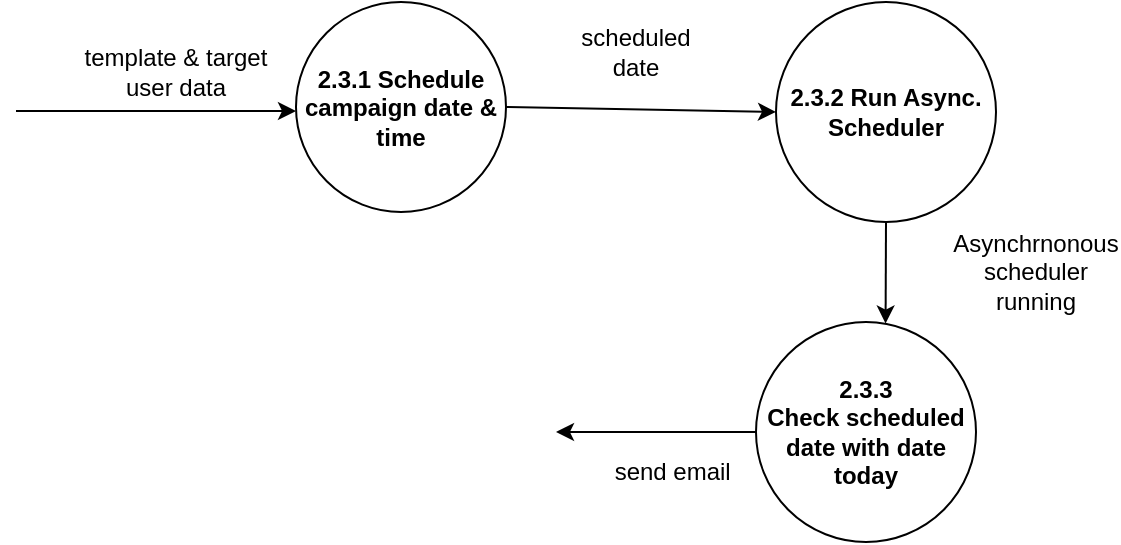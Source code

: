 <mxfile version="15.5.8" type="github">
  <diagram id="VWlvn-uSieDfxg0K5ib8" name="Page-1">
    <mxGraphModel dx="1019" dy="524" grid="1" gridSize="10" guides="1" tooltips="1" connect="1" arrows="1" fold="1" page="1" pageScale="1" pageWidth="850" pageHeight="1100" math="0" shadow="0">
      <root>
        <mxCell id="0" />
        <mxCell id="1" parent="0" />
        <mxCell id="hZBd1lbyZJ-XJKjYubNN-1" value="&lt;b&gt;2.3.1 Schedule campaign date &amp;amp; time&lt;/b&gt;" style="ellipse;whiteSpace=wrap;html=1;aspect=fixed;" vertex="1" parent="1">
          <mxGeometry x="320" y="160" width="105" height="105" as="geometry" />
        </mxCell>
        <mxCell id="hZBd1lbyZJ-XJKjYubNN-2" value="&lt;b&gt;2.3.2 Run Async. Scheduler&lt;/b&gt;" style="ellipse;whiteSpace=wrap;html=1;aspect=fixed;" vertex="1" parent="1">
          <mxGeometry x="560" y="160" width="110" height="110" as="geometry" />
        </mxCell>
        <mxCell id="hZBd1lbyZJ-XJKjYubNN-3" value="&lt;b&gt;2.3.3 &lt;br&gt;Check scheduled date with date today&lt;/b&gt;" style="ellipse;whiteSpace=wrap;html=1;aspect=fixed;" vertex="1" parent="1">
          <mxGeometry x="550" y="320" width="110" height="110" as="geometry" />
        </mxCell>
        <mxCell id="hZBd1lbyZJ-XJKjYubNN-4" value="" style="endArrow=classic;html=1;rounded=0;exitX=0;exitY=0.5;exitDx=0;exitDy=0;" edge="1" parent="1" source="hZBd1lbyZJ-XJKjYubNN-3">
          <mxGeometry width="50" height="50" relative="1" as="geometry">
            <mxPoint x="460" y="370" as="sourcePoint" />
            <mxPoint x="450" y="375" as="targetPoint" />
          </mxGeometry>
        </mxCell>
        <mxCell id="hZBd1lbyZJ-XJKjYubNN-5" value="" style="endArrow=classic;html=1;rounded=0;exitX=1;exitY=0.5;exitDx=0;exitDy=0;entryX=0;entryY=0.5;entryDx=0;entryDy=0;" edge="1" parent="1" source="hZBd1lbyZJ-XJKjYubNN-1" target="hZBd1lbyZJ-XJKjYubNN-2">
          <mxGeometry width="50" height="50" relative="1" as="geometry">
            <mxPoint x="450" y="180" as="sourcePoint" />
            <mxPoint x="500" y="130" as="targetPoint" />
          </mxGeometry>
        </mxCell>
        <mxCell id="hZBd1lbyZJ-XJKjYubNN-6" value="" style="endArrow=classic;html=1;rounded=0;" edge="1" parent="1">
          <mxGeometry width="50" height="50" relative="1" as="geometry">
            <mxPoint x="180" y="214.5" as="sourcePoint" />
            <mxPoint x="320" y="214.5" as="targetPoint" />
          </mxGeometry>
        </mxCell>
        <mxCell id="hZBd1lbyZJ-XJKjYubNN-7" value="" style="endArrow=classic;html=1;rounded=0;exitX=0.5;exitY=1;exitDx=0;exitDy=0;entryX=0.589;entryY=0.007;entryDx=0;entryDy=0;entryPerimeter=0;" edge="1" parent="1" source="hZBd1lbyZJ-XJKjYubNN-2" target="hZBd1lbyZJ-XJKjYubNN-3">
          <mxGeometry width="50" height="50" relative="1" as="geometry">
            <mxPoint x="520" y="330" as="sourcePoint" />
            <mxPoint x="598" y="321" as="targetPoint" />
          </mxGeometry>
        </mxCell>
        <mxCell id="hZBd1lbyZJ-XJKjYubNN-8" value="template &amp;amp; target user data" style="text;html=1;strokeColor=none;fillColor=none;align=center;verticalAlign=middle;whiteSpace=wrap;rounded=0;" vertex="1" parent="1">
          <mxGeometry x="210" y="180" width="100" height="30" as="geometry" />
        </mxCell>
        <mxCell id="hZBd1lbyZJ-XJKjYubNN-9" value="scheduled date" style="text;html=1;strokeColor=none;fillColor=none;align=center;verticalAlign=middle;whiteSpace=wrap;rounded=0;" vertex="1" parent="1">
          <mxGeometry x="450" y="160" width="80" height="50" as="geometry" />
        </mxCell>
        <mxCell id="hZBd1lbyZJ-XJKjYubNN-10" value="Asynchrnonous&lt;br&gt;scheduler running" style="text;html=1;strokeColor=none;fillColor=none;align=center;verticalAlign=middle;whiteSpace=wrap;rounded=0;" vertex="1" parent="1">
          <mxGeometry x="660" y="280" width="60" height="30" as="geometry" />
        </mxCell>
        <mxCell id="hZBd1lbyZJ-XJKjYubNN-11" value="send email&amp;nbsp;" style="text;html=1;strokeColor=none;fillColor=none;align=center;verticalAlign=middle;whiteSpace=wrap;rounded=0;" vertex="1" parent="1">
          <mxGeometry x="470" y="380" width="80" height="30" as="geometry" />
        </mxCell>
        <mxCell id="hZBd1lbyZJ-XJKjYubNN-14" style="edgeStyle=orthogonalEdgeStyle;rounded=0;orthogonalLoop=1;jettySize=auto;html=1;exitX=0.5;exitY=1;exitDx=0;exitDy=0;" edge="1" parent="1" source="hZBd1lbyZJ-XJKjYubNN-11" target="hZBd1lbyZJ-XJKjYubNN-11">
          <mxGeometry relative="1" as="geometry" />
        </mxCell>
      </root>
    </mxGraphModel>
  </diagram>
</mxfile>
